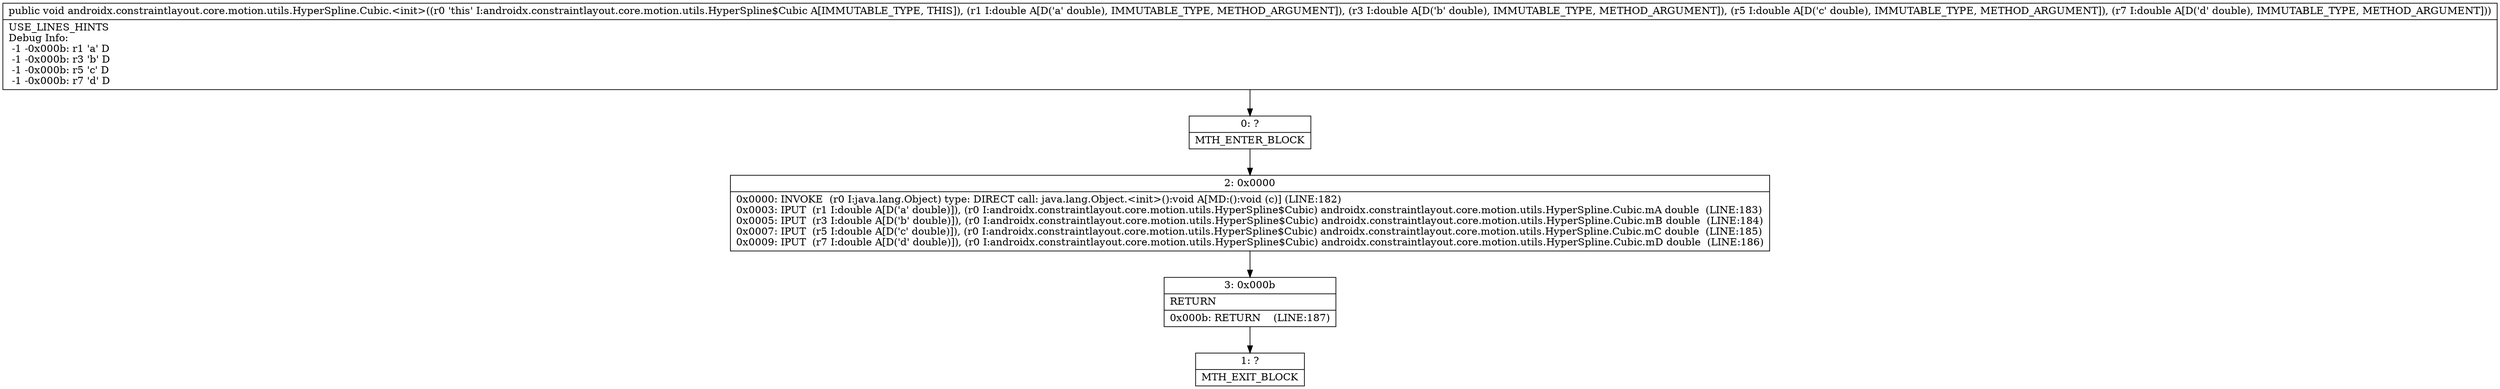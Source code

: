 digraph "CFG forandroidx.constraintlayout.core.motion.utils.HyperSpline.Cubic.\<init\>(DDDD)V" {
Node_0 [shape=record,label="{0\:\ ?|MTH_ENTER_BLOCK\l}"];
Node_2 [shape=record,label="{2\:\ 0x0000|0x0000: INVOKE  (r0 I:java.lang.Object) type: DIRECT call: java.lang.Object.\<init\>():void A[MD:():void (c)] (LINE:182)\l0x0003: IPUT  (r1 I:double A[D('a' double)]), (r0 I:androidx.constraintlayout.core.motion.utils.HyperSpline$Cubic) androidx.constraintlayout.core.motion.utils.HyperSpline.Cubic.mA double  (LINE:183)\l0x0005: IPUT  (r3 I:double A[D('b' double)]), (r0 I:androidx.constraintlayout.core.motion.utils.HyperSpline$Cubic) androidx.constraintlayout.core.motion.utils.HyperSpline.Cubic.mB double  (LINE:184)\l0x0007: IPUT  (r5 I:double A[D('c' double)]), (r0 I:androidx.constraintlayout.core.motion.utils.HyperSpline$Cubic) androidx.constraintlayout.core.motion.utils.HyperSpline.Cubic.mC double  (LINE:185)\l0x0009: IPUT  (r7 I:double A[D('d' double)]), (r0 I:androidx.constraintlayout.core.motion.utils.HyperSpline$Cubic) androidx.constraintlayout.core.motion.utils.HyperSpline.Cubic.mD double  (LINE:186)\l}"];
Node_3 [shape=record,label="{3\:\ 0x000b|RETURN\l|0x000b: RETURN    (LINE:187)\l}"];
Node_1 [shape=record,label="{1\:\ ?|MTH_EXIT_BLOCK\l}"];
MethodNode[shape=record,label="{public void androidx.constraintlayout.core.motion.utils.HyperSpline.Cubic.\<init\>((r0 'this' I:androidx.constraintlayout.core.motion.utils.HyperSpline$Cubic A[IMMUTABLE_TYPE, THIS]), (r1 I:double A[D('a' double), IMMUTABLE_TYPE, METHOD_ARGUMENT]), (r3 I:double A[D('b' double), IMMUTABLE_TYPE, METHOD_ARGUMENT]), (r5 I:double A[D('c' double), IMMUTABLE_TYPE, METHOD_ARGUMENT]), (r7 I:double A[D('d' double), IMMUTABLE_TYPE, METHOD_ARGUMENT]))  | USE_LINES_HINTS\lDebug Info:\l  \-1 \-0x000b: r1 'a' D\l  \-1 \-0x000b: r3 'b' D\l  \-1 \-0x000b: r5 'c' D\l  \-1 \-0x000b: r7 'd' D\l}"];
MethodNode -> Node_0;Node_0 -> Node_2;
Node_2 -> Node_3;
Node_3 -> Node_1;
}

